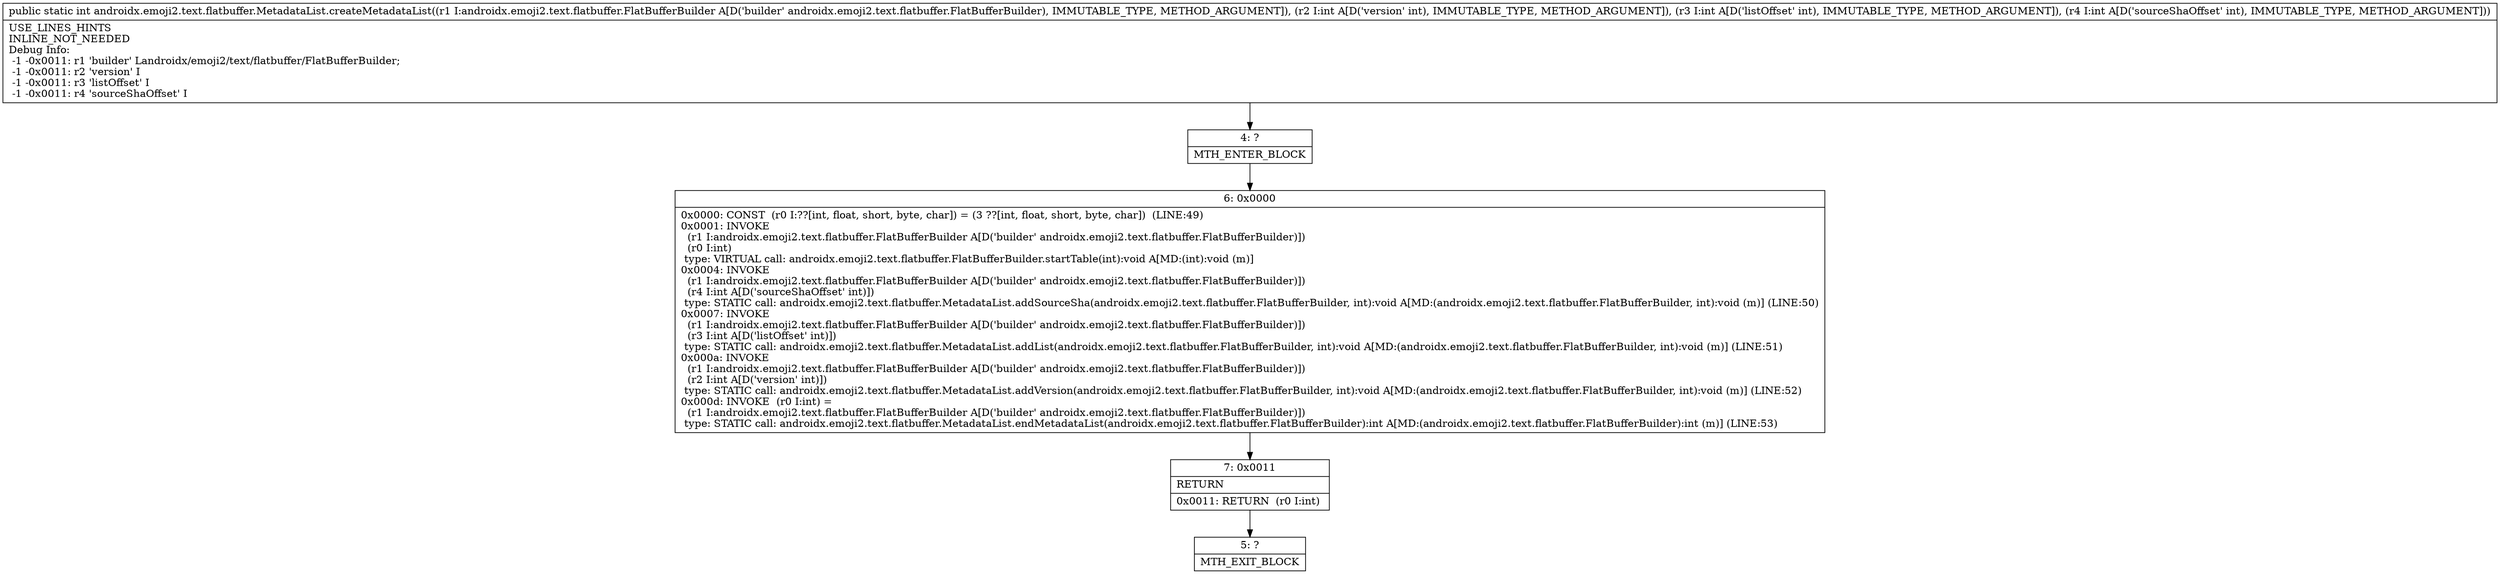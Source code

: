 digraph "CFG forandroidx.emoji2.text.flatbuffer.MetadataList.createMetadataList(Landroidx\/emoji2\/text\/flatbuffer\/FlatBufferBuilder;III)I" {
Node_4 [shape=record,label="{4\:\ ?|MTH_ENTER_BLOCK\l}"];
Node_6 [shape=record,label="{6\:\ 0x0000|0x0000: CONST  (r0 I:??[int, float, short, byte, char]) = (3 ??[int, float, short, byte, char])  (LINE:49)\l0x0001: INVOKE  \l  (r1 I:androidx.emoji2.text.flatbuffer.FlatBufferBuilder A[D('builder' androidx.emoji2.text.flatbuffer.FlatBufferBuilder)])\l  (r0 I:int)\l type: VIRTUAL call: androidx.emoji2.text.flatbuffer.FlatBufferBuilder.startTable(int):void A[MD:(int):void (m)]\l0x0004: INVOKE  \l  (r1 I:androidx.emoji2.text.flatbuffer.FlatBufferBuilder A[D('builder' androidx.emoji2.text.flatbuffer.FlatBufferBuilder)])\l  (r4 I:int A[D('sourceShaOffset' int)])\l type: STATIC call: androidx.emoji2.text.flatbuffer.MetadataList.addSourceSha(androidx.emoji2.text.flatbuffer.FlatBufferBuilder, int):void A[MD:(androidx.emoji2.text.flatbuffer.FlatBufferBuilder, int):void (m)] (LINE:50)\l0x0007: INVOKE  \l  (r1 I:androidx.emoji2.text.flatbuffer.FlatBufferBuilder A[D('builder' androidx.emoji2.text.flatbuffer.FlatBufferBuilder)])\l  (r3 I:int A[D('listOffset' int)])\l type: STATIC call: androidx.emoji2.text.flatbuffer.MetadataList.addList(androidx.emoji2.text.flatbuffer.FlatBufferBuilder, int):void A[MD:(androidx.emoji2.text.flatbuffer.FlatBufferBuilder, int):void (m)] (LINE:51)\l0x000a: INVOKE  \l  (r1 I:androidx.emoji2.text.flatbuffer.FlatBufferBuilder A[D('builder' androidx.emoji2.text.flatbuffer.FlatBufferBuilder)])\l  (r2 I:int A[D('version' int)])\l type: STATIC call: androidx.emoji2.text.flatbuffer.MetadataList.addVersion(androidx.emoji2.text.flatbuffer.FlatBufferBuilder, int):void A[MD:(androidx.emoji2.text.flatbuffer.FlatBufferBuilder, int):void (m)] (LINE:52)\l0x000d: INVOKE  (r0 I:int) = \l  (r1 I:androidx.emoji2.text.flatbuffer.FlatBufferBuilder A[D('builder' androidx.emoji2.text.flatbuffer.FlatBufferBuilder)])\l type: STATIC call: androidx.emoji2.text.flatbuffer.MetadataList.endMetadataList(androidx.emoji2.text.flatbuffer.FlatBufferBuilder):int A[MD:(androidx.emoji2.text.flatbuffer.FlatBufferBuilder):int (m)] (LINE:53)\l}"];
Node_7 [shape=record,label="{7\:\ 0x0011|RETURN\l|0x0011: RETURN  (r0 I:int) \l}"];
Node_5 [shape=record,label="{5\:\ ?|MTH_EXIT_BLOCK\l}"];
MethodNode[shape=record,label="{public static int androidx.emoji2.text.flatbuffer.MetadataList.createMetadataList((r1 I:androidx.emoji2.text.flatbuffer.FlatBufferBuilder A[D('builder' androidx.emoji2.text.flatbuffer.FlatBufferBuilder), IMMUTABLE_TYPE, METHOD_ARGUMENT]), (r2 I:int A[D('version' int), IMMUTABLE_TYPE, METHOD_ARGUMENT]), (r3 I:int A[D('listOffset' int), IMMUTABLE_TYPE, METHOD_ARGUMENT]), (r4 I:int A[D('sourceShaOffset' int), IMMUTABLE_TYPE, METHOD_ARGUMENT]))  | USE_LINES_HINTS\lINLINE_NOT_NEEDED\lDebug Info:\l  \-1 \-0x0011: r1 'builder' Landroidx\/emoji2\/text\/flatbuffer\/FlatBufferBuilder;\l  \-1 \-0x0011: r2 'version' I\l  \-1 \-0x0011: r3 'listOffset' I\l  \-1 \-0x0011: r4 'sourceShaOffset' I\l}"];
MethodNode -> Node_4;Node_4 -> Node_6;
Node_6 -> Node_7;
Node_7 -> Node_5;
}

